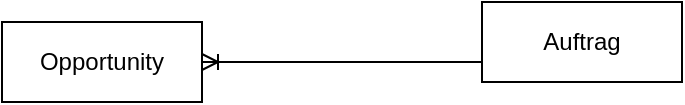 <mxfile version="14.7.7" type="github">
  <diagram id="zpWr9lhcz-H4dS4IHWAz" name="Page-1">
    <mxGraphModel dx="1038" dy="556" grid="1" gridSize="10" guides="1" tooltips="1" connect="1" arrows="1" fold="1" page="1" pageScale="1" pageWidth="827" pageHeight="1169" math="0" shadow="0">
      <root>
        <mxCell id="0" />
        <mxCell id="1" parent="0" />
        <mxCell id="6WLw751Yr984MGR5i2kP-1" value="Opportunity" style="whiteSpace=wrap;html=1;align=center;" vertex="1" parent="1">
          <mxGeometry x="160" y="130" width="100" height="40" as="geometry" />
        </mxCell>
        <mxCell id="6WLw751Yr984MGR5i2kP-2" value="Auftrag" style="whiteSpace=wrap;html=1;align=center;" vertex="1" parent="1">
          <mxGeometry x="400" y="120" width="100" height="40" as="geometry" />
        </mxCell>
        <mxCell id="6WLw751Yr984MGR5i2kP-4" value="" style="edgeStyle=entityRelationEdgeStyle;fontSize=12;html=1;endArrow=ERoneToMany;entryX=1;entryY=0.5;entryDx=0;entryDy=0;exitX=0;exitY=0.75;exitDx=0;exitDy=0;" edge="1" parent="1" source="6WLw751Yr984MGR5i2kP-2" target="6WLw751Yr984MGR5i2kP-1">
          <mxGeometry width="100" height="100" relative="1" as="geometry">
            <mxPoint x="350" y="230" as="sourcePoint" />
            <mxPoint x="340" y="240" as="targetPoint" />
          </mxGeometry>
        </mxCell>
      </root>
    </mxGraphModel>
  </diagram>
</mxfile>
